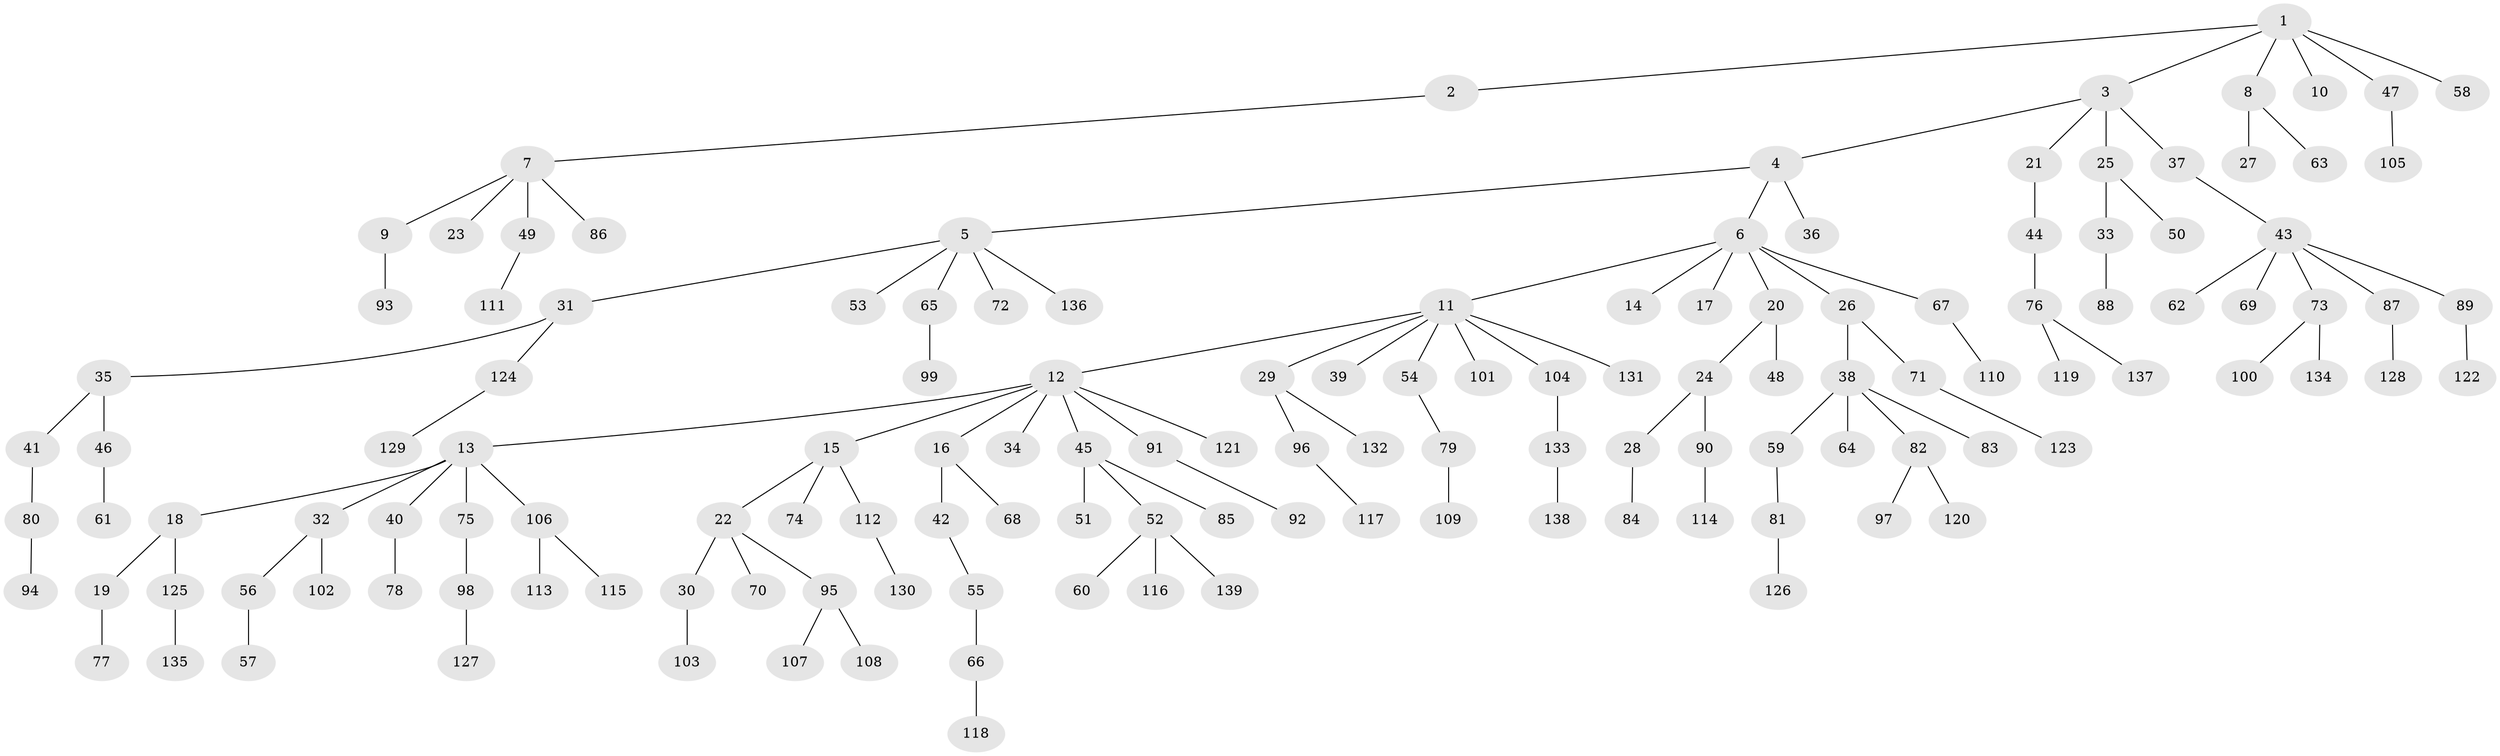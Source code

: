 // coarse degree distribution, {1: 0.6494845360824743, 4: 0.030927835051546393, 2: 0.17525773195876287, 5: 0.030927835051546393, 14: 0.010309278350515464, 6: 0.020618556701030927, 3: 0.07216494845360824, 21: 0.010309278350515464}
// Generated by graph-tools (version 1.1) at 2025/56/03/04/25 21:56:12]
// undirected, 139 vertices, 138 edges
graph export_dot {
graph [start="1"]
  node [color=gray90,style=filled];
  1;
  2;
  3;
  4;
  5;
  6;
  7;
  8;
  9;
  10;
  11;
  12;
  13;
  14;
  15;
  16;
  17;
  18;
  19;
  20;
  21;
  22;
  23;
  24;
  25;
  26;
  27;
  28;
  29;
  30;
  31;
  32;
  33;
  34;
  35;
  36;
  37;
  38;
  39;
  40;
  41;
  42;
  43;
  44;
  45;
  46;
  47;
  48;
  49;
  50;
  51;
  52;
  53;
  54;
  55;
  56;
  57;
  58;
  59;
  60;
  61;
  62;
  63;
  64;
  65;
  66;
  67;
  68;
  69;
  70;
  71;
  72;
  73;
  74;
  75;
  76;
  77;
  78;
  79;
  80;
  81;
  82;
  83;
  84;
  85;
  86;
  87;
  88;
  89;
  90;
  91;
  92;
  93;
  94;
  95;
  96;
  97;
  98;
  99;
  100;
  101;
  102;
  103;
  104;
  105;
  106;
  107;
  108;
  109;
  110;
  111;
  112;
  113;
  114;
  115;
  116;
  117;
  118;
  119;
  120;
  121;
  122;
  123;
  124;
  125;
  126;
  127;
  128;
  129;
  130;
  131;
  132;
  133;
  134;
  135;
  136;
  137;
  138;
  139;
  1 -- 2;
  1 -- 3;
  1 -- 8;
  1 -- 10;
  1 -- 47;
  1 -- 58;
  2 -- 7;
  3 -- 4;
  3 -- 21;
  3 -- 25;
  3 -- 37;
  4 -- 5;
  4 -- 6;
  4 -- 36;
  5 -- 31;
  5 -- 53;
  5 -- 65;
  5 -- 72;
  5 -- 136;
  6 -- 11;
  6 -- 14;
  6 -- 17;
  6 -- 20;
  6 -- 26;
  6 -- 67;
  7 -- 9;
  7 -- 23;
  7 -- 49;
  7 -- 86;
  8 -- 27;
  8 -- 63;
  9 -- 93;
  11 -- 12;
  11 -- 29;
  11 -- 39;
  11 -- 54;
  11 -- 101;
  11 -- 104;
  11 -- 131;
  12 -- 13;
  12 -- 15;
  12 -- 16;
  12 -- 34;
  12 -- 45;
  12 -- 91;
  12 -- 121;
  13 -- 18;
  13 -- 32;
  13 -- 40;
  13 -- 75;
  13 -- 106;
  15 -- 22;
  15 -- 74;
  15 -- 112;
  16 -- 42;
  16 -- 68;
  18 -- 19;
  18 -- 125;
  19 -- 77;
  20 -- 24;
  20 -- 48;
  21 -- 44;
  22 -- 30;
  22 -- 70;
  22 -- 95;
  24 -- 28;
  24 -- 90;
  25 -- 33;
  25 -- 50;
  26 -- 38;
  26 -- 71;
  28 -- 84;
  29 -- 96;
  29 -- 132;
  30 -- 103;
  31 -- 35;
  31 -- 124;
  32 -- 56;
  32 -- 102;
  33 -- 88;
  35 -- 41;
  35 -- 46;
  37 -- 43;
  38 -- 59;
  38 -- 64;
  38 -- 82;
  38 -- 83;
  40 -- 78;
  41 -- 80;
  42 -- 55;
  43 -- 62;
  43 -- 69;
  43 -- 73;
  43 -- 87;
  43 -- 89;
  44 -- 76;
  45 -- 51;
  45 -- 52;
  45 -- 85;
  46 -- 61;
  47 -- 105;
  49 -- 111;
  52 -- 60;
  52 -- 116;
  52 -- 139;
  54 -- 79;
  55 -- 66;
  56 -- 57;
  59 -- 81;
  65 -- 99;
  66 -- 118;
  67 -- 110;
  71 -- 123;
  73 -- 100;
  73 -- 134;
  75 -- 98;
  76 -- 119;
  76 -- 137;
  79 -- 109;
  80 -- 94;
  81 -- 126;
  82 -- 97;
  82 -- 120;
  87 -- 128;
  89 -- 122;
  90 -- 114;
  91 -- 92;
  95 -- 107;
  95 -- 108;
  96 -- 117;
  98 -- 127;
  104 -- 133;
  106 -- 113;
  106 -- 115;
  112 -- 130;
  124 -- 129;
  125 -- 135;
  133 -- 138;
}
